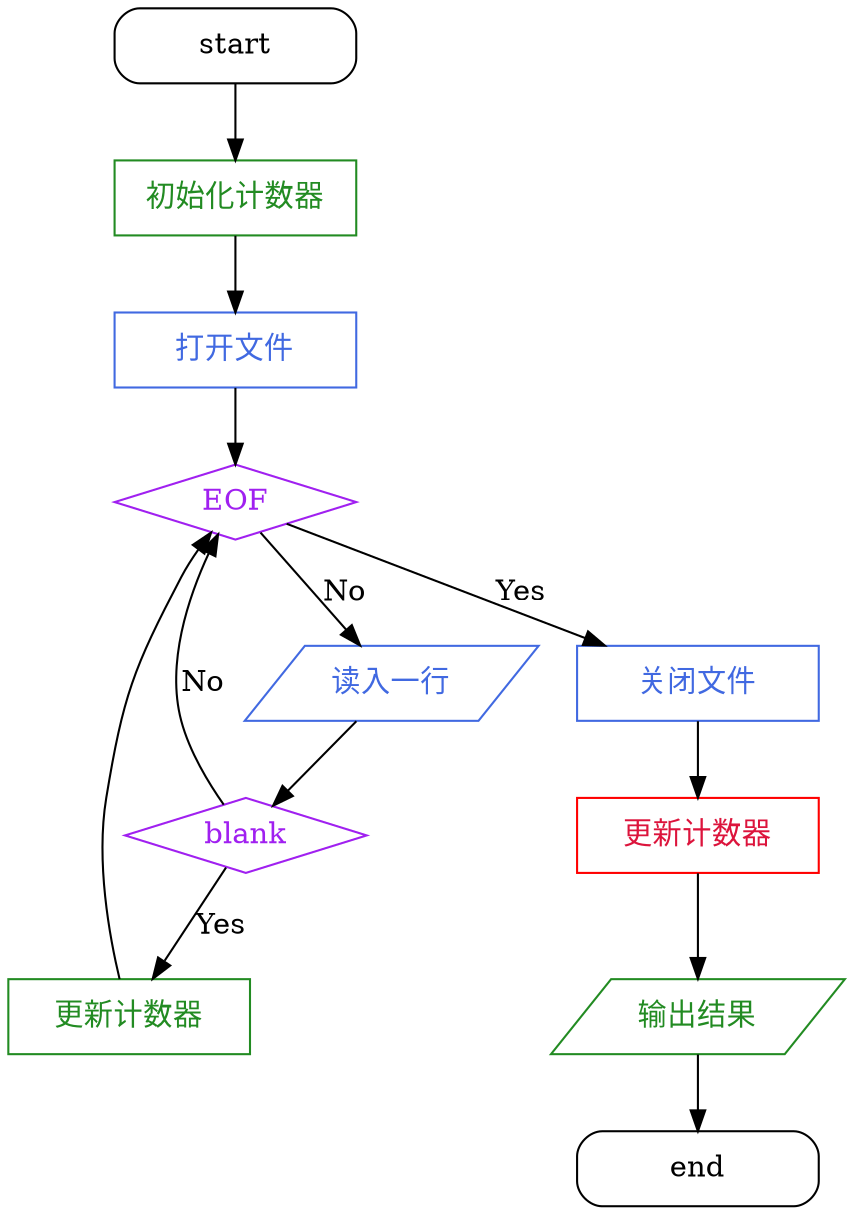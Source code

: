 digraph CountOff {
    node [shape = rect, width = 1.618];
    
    init_counter [ label = "初始化计数器", color = forestgreen, fontcolor = forestgreen ];
    update_counter [ label = "更新计数器", color = forestgreen, fontcolor = forestgreen ];

    start, end [ shape = box, style = rounded];
    EOF, blank [ shape = diamond, color = purple, fontcolor = purple];

    open_file [ color = royalblue, fontcolor = royalblue, label = "打开文件" ];
    read_line [ color = royalblue, fontcolor = royalblue, shape = parallelogram, label = "读入一行" ];
    close_file [ color = royalblue, fontcolor = royalblue, label = "关闭文件" ];

    special [ color = red, fontcolor = crimson, label = "更新计数器" ];
    output [ shape = parallelogram, label = "输出结果", color = forestgreen, fontcolor = forestgreen ];

    {    
        start -> init_counter -> open_file -> EOF;
    }

    {
        EOF -> read_line [ label = "No" ];
        read_line -> blank;
        blank -> update_counter [ label = "Yes" ];
        update_counter -> EOF;
        blank -> EOF [ label = "No" ];
    }

    {
        EOF -> close_file [ label = "Yes" ];
        close_file -> special -> output -> end ;
    }
}

